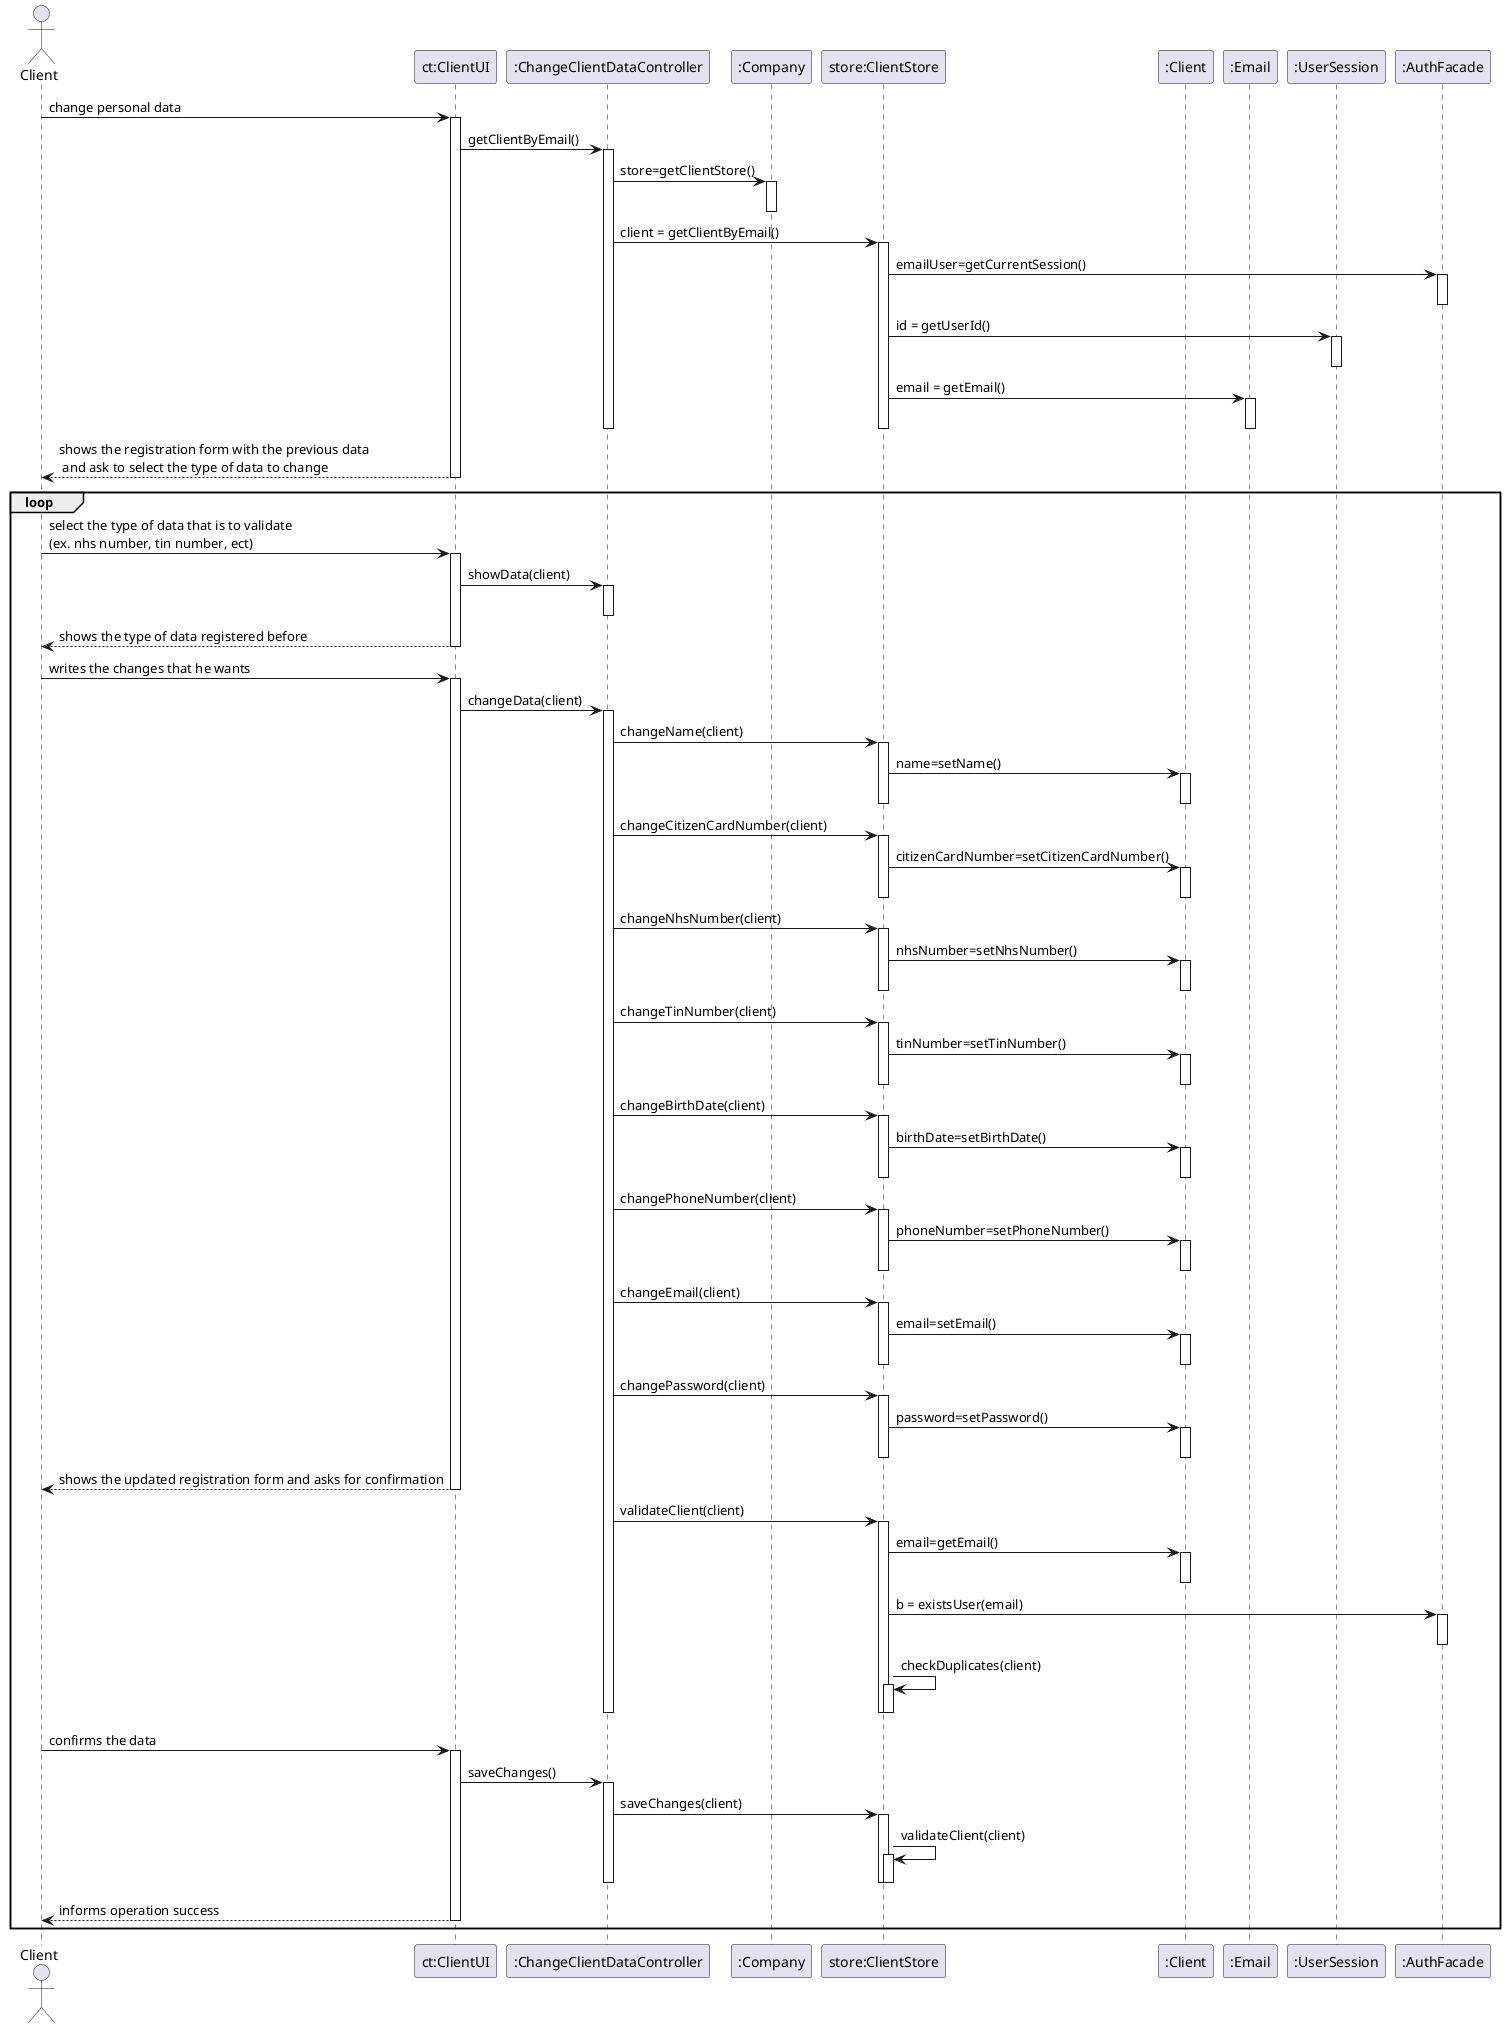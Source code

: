 @startuml
'https://plantuml.com/sequence-diagram

actor Client as CLT
participant "ct:ClientUI" as UI
participant ":ChangeClientDataController" as CTRL
participant ":Company" as COMP
participant "store:ClientStore" as STR
participant ":Client" as CL
participant ":Email" as EM
participant ":UserSession" as US
participant ":AuthFacade" as AF

CLT -> UI : change personal data
activate UI
UI-> CTRL : getClientByEmail()
activate CTRL
CTRL-> COMP : store=getClientStore()
activate COMP
deactivate COMP
CTRL->STR : client = getClientByEmail()
activate STR
STR-> AF :emailUser=getCurrentSession()
activate AF
deactivate AF
STR -> US : id = getUserId()
activate US
deactivate US


STR->EM: email = getEmail()
activate EM
deactivate EM
deactivate STR


deactivate STR


deactivate CTRL



UI--> CLT : shows the registration form with the previous data \n and ask to select the type of data to change


deactivate UI








loop
CLT -> UI : select the type of data that is to validate\n(ex. nhs number, tin number, ect)
activate UI
UI-> CTRL : showData(client)
activate CTRL
deactivate CTRL
UI--> CLT : shows the type of data registered before

deactivate UI

CLT -> UI : writes the changes that he wants
activate UI
UI-> CTRL : changeData(client)
activate CTRL

CTRL->STR :changeName(client)
activate STR
STR->CL : name=setName()
activate CL
deactivate CL
deactivate STR


CTRL->STR :changeCitizenCardNumber(client)
activate STR
STR->CL : citizenCardNumber=setCitizenCardNumber()
activate CL
deactivate CL
deactivate STR

CTRL->STR :changeNhsNumber(client)
activate STR
STR->CL : nhsNumber=setNhsNumber()
activate CL
deactivate CL
deactivate STR

CTRL->STR :changeTinNumber(client)
activate STR
STR->CL : tinNumber=setTinNumber()
activate CL
deactivate CL
deactivate STR

CTRL->STR :changeBirthDate(client)
activate STR
STR->CL : birthDate=setBirthDate()
activate CL
deactivate CL
deactivate STR

CTRL->STR :changePhoneNumber(client)
activate STR
STR->CL : phoneNumber=setPhoneNumber()
activate CL
deactivate CL
deactivate STR

CTRL->STR :changeEmail(client)
activate STR
STR->CL : email=setEmail()
activate CL
deactivate CL
deactivate STR

CTRL->STR :changePassword(client)
activate STR
STR->CL : password=setPassword()
activate CL
deactivate CL
deactivate STR


UI--> CLT : shows the updated registration form and asks for confirmation
deactivate UI
CTRL -> STR : validateClient(client)

        activate STR
        STR -> CL : email=getEmail()
        activate CL
        deactivate CL
        STR -> AF : b = existsUser(email)
        activate AF
        deactivate AF
        STR -> STR : checkDuplicates(client)
        activate STR
        deactivate STR
        deactivate STR
        deactivate CTRL



CLT -> UI : confirms the data
activate UI
UI-> CTRL : saveChanges()
activate CTRL
CTRL-> STR : saveChanges(client)
activate STR
STR->STR : validateClient(client)
activate STR
deactivate STR
deactivate STR
deactivate CTRL

UI--> CLT : informs operation success
deactivate UI
end

@enduml